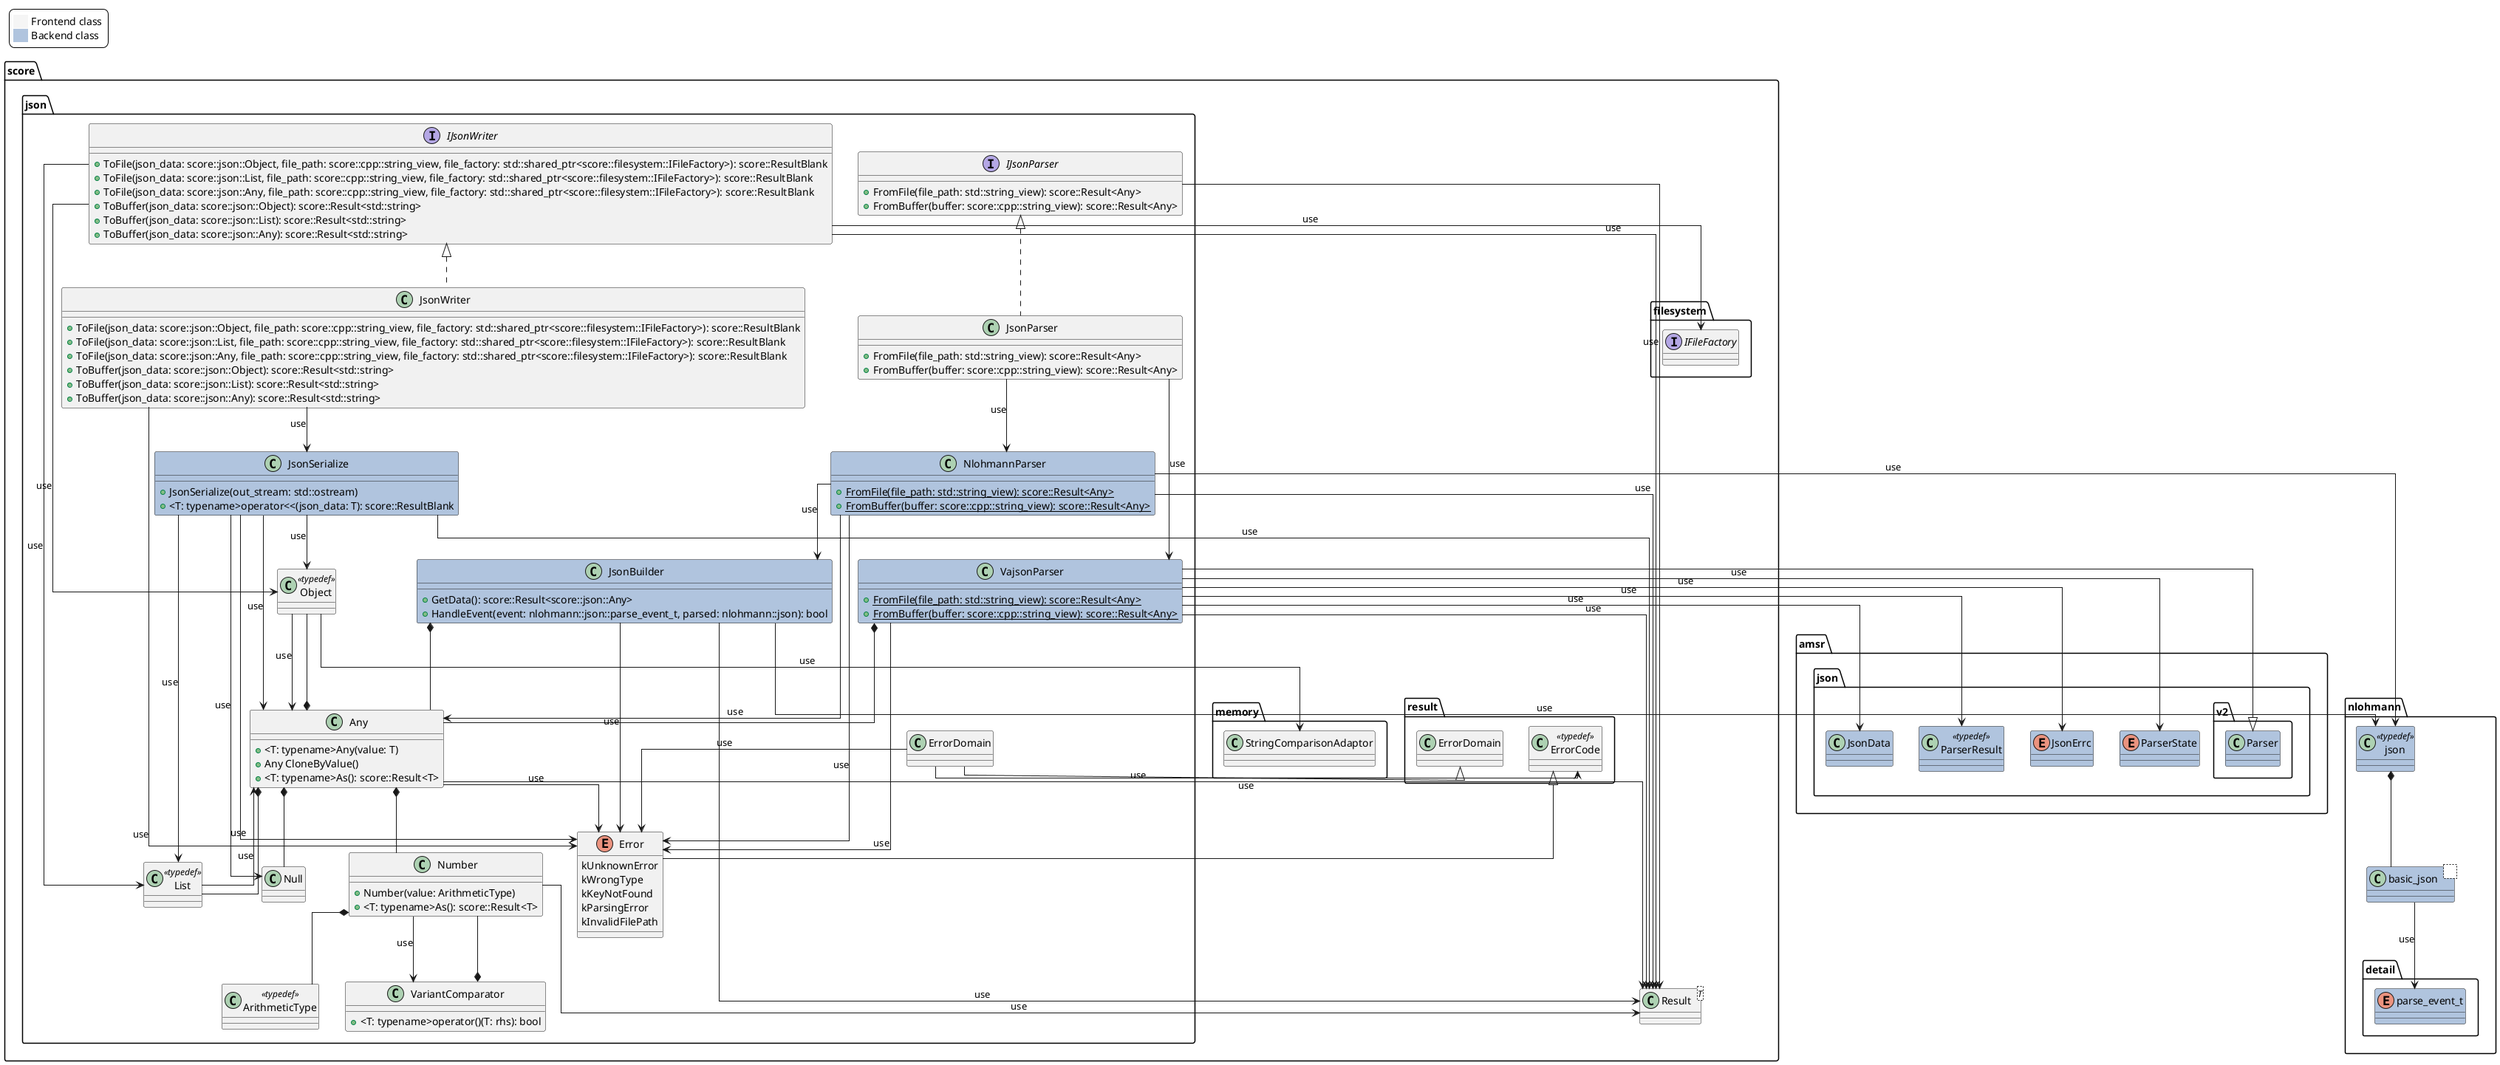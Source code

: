 ' *******************************************************************************
' Copyright (c) 2025 Contributors to the Eclipse Foundation
'
' See the NOTICE file(s) distributed with this work for additional
' information regarding copyright ownership.
'
' This program and the accompanying materials are made available under the
' terms of the Apache License Version 2.0 which is available at
' https://www.apache.org/licenses/LICENSE-2.0
'
' SPDX-License-Identifier: Apache-2.0
' *******************************************************************************

@startuml

skinparam linetype ortho

skinparam legend {
  backgroundColor #White
  entrySeparator #White
}


legend top left
<#White,#White>|<#WhiteSmoke>| Frontend class |
|<#LightSteelBlue>      | Backend class |
end legend


set separator ::


class score::Result<T>


interface score::filesystem::IFileFactory


class score::result::ErrorCode <<typedef>>

score::result::ErrorCode <|-- score::json::Error


class score::result::ErrorDomain

score::result::ErrorDomain <|-- score::json::ErrorDomain


class score::memory::StringComparisonAdaptor


interface score::json::IJsonWriter {
  +ToFile(json_data: score::json::Object, file_path: score::cpp::string_view, file_factory: std::shared_ptr<score::filesystem::IFileFactory>): score::ResultBlank
  +ToFile(json_data: score::json::List, file_path: score::cpp::string_view, file_factory: std::shared_ptr<score::filesystem::IFileFactory>): score::ResultBlank
  +ToFile(json_data: score::json::Any, file_path: score::cpp::string_view, file_factory: std::shared_ptr<score::filesystem::IFileFactory>): score::ResultBlank
  +ToBuffer(json_data: score::json::Object): score::Result<std::string>
  +ToBuffer(json_data: score::json::List): score::Result<std::string>
  +ToBuffer(json_data: score::json::Any): score::Result<std::string>
}

score::json::IJsonWriter <|.. score::json::JsonWriter
score::json::IJsonWriter --> score::filesystem::IFileFactory : use
score::json::IJsonWriter --> score::json::Object : use
score::json::IJsonWriter --> score::json::List : use
score::json::IJsonWriter --> score::Result : use


class score::json::JsonWriter {
  +ToFile(json_data: score::json::Object, file_path: score::cpp::string_view, file_factory: std::shared_ptr<score::filesystem::IFileFactory>): score::ResultBlank
  +ToFile(json_data: score::json::List, file_path: score::cpp::string_view, file_factory: std::shared_ptr<score::filesystem::IFileFactory>): score::ResultBlank
  +ToFile(json_data: score::json::Any, file_path: score::cpp::string_view, file_factory: std::shared_ptr<score::filesystem::IFileFactory>): score::ResultBlank
  +ToBuffer(json_data: score::json::Object): score::Result<std::string>
  +ToBuffer(json_data: score::json::List): score::Result<std::string>
  +ToBuffer(json_data: score::json::Any): score::Result<std::string>
}

score::json::JsonWriter --> score::json::Error : use
score::json::JsonWriter --> score::json::JsonSerialize : use


interface score::json::IJsonParser {
  +FromFile(file_path: std::string_view): score::Result<Any>
  +FromBuffer(buffer: score::cpp::string_view): score::Result<Any>
}

score::json::IJsonParser <|.. score::json::JsonParser
score::json::IJsonParser --> score::Result : use


class score::json::JsonParser {
  +FromFile(file_path: std::string_view): score::Result<Any>
  +FromBuffer(buffer: score::cpp::string_view): score::Result<Any>
}

score::json::JsonParser --> score::json::VajsonParser : use
score::json::JsonParser --> score::json::NlohmannParser : use


class score::json::JsonSerialize #LightSteelBlue {
  +JsonSerialize(out_stream: std::ostream)
  +<T: typename>operator<<(json_data: T): score::ResultBlank
}

score::json::JsonSerialize --> score::json::Any : use
score::json::JsonSerialize --> score::json::Object : use
score::json::JsonSerialize --> score::json::List : use
score::json::JsonSerialize --> score::json::Null : use
score::json::JsonSerialize --> score::json::Error : use
score::json::JsonSerialize --> score::Result : use


enum amsr::json::ParserState #LightSteelBlue


enum amsr::json::JsonErrc #LightSteelBlue


class amsr::json::ParserResult <<typedef>> #LightSteelBlue


class amsr::json::v2::Parser #LightSteelBlue


class amsr::json::JsonData #LightSteelBlue

amsr::json::v2::Parser <|-- score::json::VajsonParser


class score::json::VajsonParser #LightSteelBlue {
  {static}+FromFile(file_path: std::string_view): score::Result<Any>
  {static}+FromBuffer(buffer: score::cpp::string_view): score::Result<Any>
}

score::json::VajsonParser *-- score::json::Any
score::json::VajsonParser --> score::json::Error : use
score::json::VajsonParser --> score::Result : use
score::json::VajsonParser --> amsr::json::ParserResult : use
score::json::VajsonParser --> amsr::json::ParserState : use
score::json::VajsonParser --> amsr::json::JsonErrc : use
score::json::VajsonParser --> amsr::json::JsonData : use


class score::json::NlohmannParser #LightSteelBlue {
  {static}+FromFile(file_path: std::string_view): score::Result<Any>
  {static}+FromBuffer(buffer: score::cpp::string_view): score::Result<Any>
}

score::json::NlohmannParser --> score::json::JsonBuilder : use
score::json::NlohmannParser --> score::json::Any : use
score::json::NlohmannParser --> nlohmann::json : use
score::json::NlohmannParser --> score::json::Error : use
score::json::NlohmannParser --> score::Result : use


class score::json::JsonBuilder #LightSteelBlue {
  +GetData(): score::Result<score::json::Any>
  +HandleEvent(event: nlohmann::json::parse_event_t, parsed: nlohmann::json): bool
}

score::json::JsonBuilder *-- score::json::Any
score::json::JsonBuilder --> nlohmann::json : use
score::json::JsonBuilder --> score::Result : use
score::json::JsonBuilder --> score::json::Error : use


class nlohmann::json <<typedef>> #LightSteelBlue

nlohmann::json *-- nlohmann::basic_json


class nlohmann::basic_json<     > #LightSteelBlue

nlohmann::basic_json --> nlohmann::detail::parse_event_t : use


enum nlohmann::detail::parse_event_t #LightSteelBlue


class score::json::Any {
  +<T: typename>Any(value: T)
  +Any CloneByValue()
  +<T: typename>As(): score::Result<T>
}

score::json::Any *--  score::json::Number
score::json::Any *--  score::json::Null
score::json::Any *--  score::json::Object
score::json::Any *--  score::json::List
score::json::Any --> score::Result : use
score::json::Any --> score::json::Error : use


class score::json::List <<typedef>>
score::json::List --> score::json::Any : use


class score::json::Object <<typedef>>
score::json::Object --> score::memory::StringComparisonAdaptor : use
score::json::Object --> score::json::Any : use


class score::json::Null


class score::json::ArithmeticType <<typedef>>


class score::json::Number {
  +Number(value: ArithmeticType)
  +<T: typename>As(): score::Result<T>
}

score::json::Number *-- score::json::ArithmeticType
score::json::Number --> score::json::VariantComparator : use
score::json::Number --> score::Result : use


class score::json::VariantComparator {
  +<T: typename>operator()(T: rhs): bool
}

score::json::VariantComparator *-- score::json::Number


enum score::json::Error {
  kUnknownError
  kWrongType
  kKeyNotFound
  kParsingError
  kInvalidFilePath
}


class score::json::ErrorDomain
score::json::ErrorDomain --> score::result::ErrorCode : use
score::json::ErrorDomain --> score::json::Error : use


@enduml
